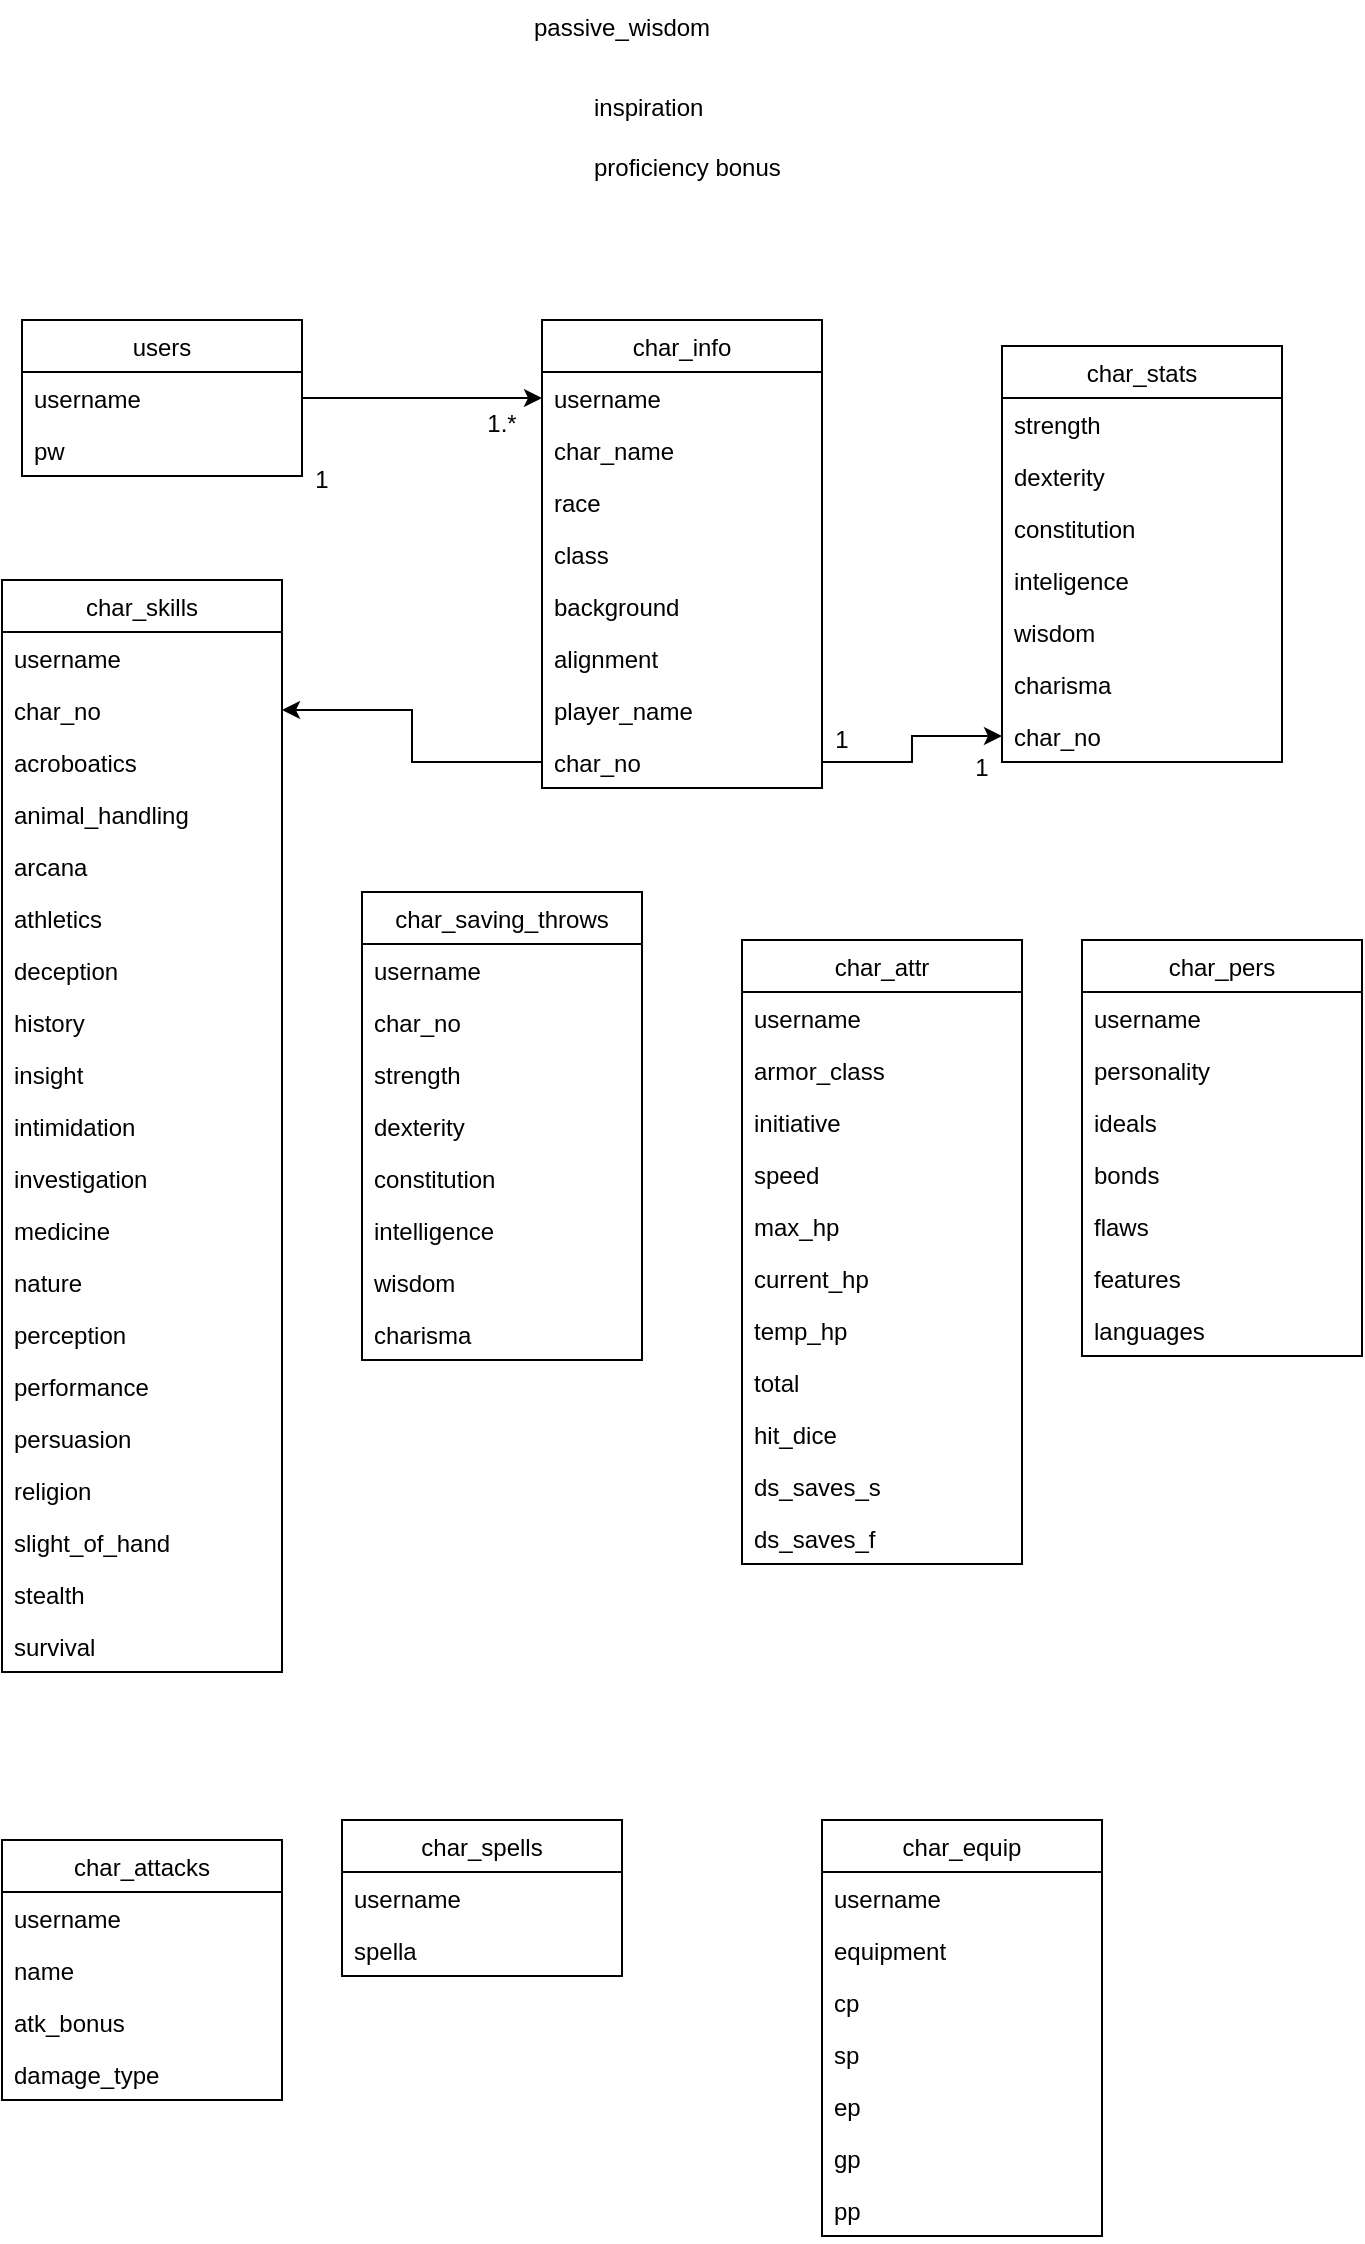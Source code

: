<mxfile version="13.0.0" type="device"><diagram id="AUu742JbHho2PoWNFs_q" name="Page-1"><mxGraphModel dx="1260" dy="1748" grid="1" gridSize="10" guides="1" tooltips="1" connect="1" arrows="1" fold="1" page="1" pageScale="1" pageWidth="827" pageHeight="1169" math="0" shadow="0"><root><mxCell id="0"/><mxCell id="1" parent="0"/><mxCell id="yN67vrlUGODBkEYHBtwF-8" value="users" style="swimlane;fontStyle=0;childLayout=stackLayout;horizontal=1;startSize=26;fillColor=none;horizontalStack=0;resizeParent=1;resizeParentMax=0;resizeLast=0;collapsible=1;marginBottom=0;" parent="1" vertex="1"><mxGeometry x="60" y="-630" width="140" height="78" as="geometry"/></mxCell><mxCell id="yN67vrlUGODBkEYHBtwF-11" value="username" style="text;strokeColor=none;fillColor=none;align=left;verticalAlign=top;spacingLeft=4;spacingRight=4;overflow=hidden;rotatable=0;points=[[0,0.5],[1,0.5]];portConstraint=eastwest;" parent="yN67vrlUGODBkEYHBtwF-8" vertex="1"><mxGeometry y="26" width="140" height="26" as="geometry"/></mxCell><mxCell id="yN67vrlUGODBkEYHBtwF-12" value="pw" style="text;strokeColor=none;fillColor=none;align=left;verticalAlign=top;spacingLeft=4;spacingRight=4;overflow=hidden;rotatable=0;points=[[0,0.5],[1,0.5]];portConstraint=eastwest;" parent="yN67vrlUGODBkEYHBtwF-8" vertex="1"><mxGeometry y="52" width="140" height="26" as="geometry"/></mxCell><mxCell id="yN67vrlUGODBkEYHBtwF-17" style="edgeStyle=orthogonalEdgeStyle;rounded=0;orthogonalLoop=1;jettySize=auto;html=1;exitX=1;exitY=0.5;exitDx=0;exitDy=0;entryX=0;entryY=0.5;entryDx=0;entryDy=0;" parent="1" source="yN67vrlUGODBkEYHBtwF-11" target="yN67vrlUGODBkEYHBtwF-7" edge="1"><mxGeometry relative="1" as="geometry"/></mxCell><mxCell id="yN67vrlUGODBkEYHBtwF-18" value="1" style="text;html=1;strokeColor=none;fillColor=none;align=center;verticalAlign=middle;whiteSpace=wrap;rounded=0;" parent="1" vertex="1"><mxGeometry x="190" y="-560" width="40" height="20" as="geometry"/></mxCell><mxCell id="yN67vrlUGODBkEYHBtwF-3" value="char_info" style="swimlane;fontStyle=0;childLayout=stackLayout;horizontal=1;startSize=26;fillColor=none;horizontalStack=0;resizeParent=1;resizeParentMax=0;resizeLast=0;collapsible=1;marginBottom=0;" parent="1" vertex="1"><mxGeometry x="320" y="-630" width="140" height="234" as="geometry"/></mxCell><mxCell id="yN67vrlUGODBkEYHBtwF-7" value="username" style="text;strokeColor=none;fillColor=none;align=left;verticalAlign=top;spacingLeft=4;spacingRight=4;overflow=hidden;rotatable=0;points=[[0,0.5],[1,0.5]];portConstraint=eastwest;" parent="yN67vrlUGODBkEYHBtwF-3" vertex="1"><mxGeometry y="26" width="140" height="26" as="geometry"/></mxCell><mxCell id="yN67vrlUGODBkEYHBtwF-15" value="char_name" style="text;strokeColor=none;fillColor=none;align=left;verticalAlign=top;spacingLeft=4;spacingRight=4;overflow=hidden;rotatable=0;points=[[0,0.5],[1,0.5]];portConstraint=eastwest;" parent="yN67vrlUGODBkEYHBtwF-3" vertex="1"><mxGeometry y="52" width="140" height="26" as="geometry"/></mxCell><mxCell id="yN67vrlUGODBkEYHBtwF-4" value="race" style="text;strokeColor=none;fillColor=none;align=left;verticalAlign=top;spacingLeft=4;spacingRight=4;overflow=hidden;rotatable=0;points=[[0,0.5],[1,0.5]];portConstraint=eastwest;" parent="yN67vrlUGODBkEYHBtwF-3" vertex="1"><mxGeometry y="78" width="140" height="26" as="geometry"/></mxCell><mxCell id="yN67vrlUGODBkEYHBtwF-5" value="class" style="text;strokeColor=none;fillColor=none;align=left;verticalAlign=top;spacingLeft=4;spacingRight=4;overflow=hidden;rotatable=0;points=[[0,0.5],[1,0.5]];portConstraint=eastwest;" parent="yN67vrlUGODBkEYHBtwF-3" vertex="1"><mxGeometry y="104" width="140" height="26" as="geometry"/></mxCell><mxCell id="yN67vrlUGODBkEYHBtwF-6" value="background" style="text;strokeColor=none;fillColor=none;align=left;verticalAlign=top;spacingLeft=4;spacingRight=4;overflow=hidden;rotatable=0;points=[[0,0.5],[1,0.5]];portConstraint=eastwest;" parent="yN67vrlUGODBkEYHBtwF-3" vertex="1"><mxGeometry y="130" width="140" height="26" as="geometry"/></mxCell><mxCell id="yN67vrlUGODBkEYHBtwF-13" value="alignment" style="text;strokeColor=none;fillColor=none;align=left;verticalAlign=top;spacingLeft=4;spacingRight=4;overflow=hidden;rotatable=0;points=[[0,0.5],[1,0.5]];portConstraint=eastwest;" parent="yN67vrlUGODBkEYHBtwF-3" vertex="1"><mxGeometry y="156" width="140" height="26" as="geometry"/></mxCell><mxCell id="yN67vrlUGODBkEYHBtwF-14" value="player_name" style="text;strokeColor=none;fillColor=none;align=left;verticalAlign=top;spacingLeft=4;spacingRight=4;overflow=hidden;rotatable=0;points=[[0,0.5],[1,0.5]];portConstraint=eastwest;" parent="yN67vrlUGODBkEYHBtwF-3" vertex="1"><mxGeometry y="182" width="140" height="26" as="geometry"/></mxCell><mxCell id="yN67vrlUGODBkEYHBtwF-28" value="char_no" style="text;strokeColor=none;fillColor=none;align=left;verticalAlign=top;spacingLeft=4;spacingRight=4;overflow=hidden;rotatable=0;points=[[0,0.5],[1,0.5]];portConstraint=eastwest;" parent="yN67vrlUGODBkEYHBtwF-3" vertex="1"><mxGeometry y="208" width="140" height="26" as="geometry"/></mxCell><mxCell id="yN67vrlUGODBkEYHBtwF-19" value="1.*" style="text;html=1;strokeColor=none;fillColor=none;align=center;verticalAlign=middle;whiteSpace=wrap;rounded=0;" parent="1" vertex="1"><mxGeometry x="280" y="-588" width="40" height="20" as="geometry"/></mxCell><mxCell id="yN67vrlUGODBkEYHBtwF-20" value="char_stats" style="swimlane;fontStyle=0;childLayout=stackLayout;horizontal=1;startSize=26;fillColor=none;horizontalStack=0;resizeParent=1;resizeParentMax=0;resizeLast=0;collapsible=1;marginBottom=0;" parent="1" vertex="1"><mxGeometry x="550" y="-617" width="140" height="208" as="geometry"/></mxCell><mxCell id="yN67vrlUGODBkEYHBtwF-22" value="strength" style="text;strokeColor=none;fillColor=none;align=left;verticalAlign=top;spacingLeft=4;spacingRight=4;overflow=hidden;rotatable=0;points=[[0,0.5],[1,0.5]];portConstraint=eastwest;" parent="yN67vrlUGODBkEYHBtwF-20" vertex="1"><mxGeometry y="26" width="140" height="26" as="geometry"/></mxCell><mxCell id="yN67vrlUGODBkEYHBtwF-23" value="dexterity" style="text;strokeColor=none;fillColor=none;align=left;verticalAlign=top;spacingLeft=4;spacingRight=4;overflow=hidden;rotatable=0;points=[[0,0.5],[1,0.5]];portConstraint=eastwest;" parent="yN67vrlUGODBkEYHBtwF-20" vertex="1"><mxGeometry y="52" width="140" height="26" as="geometry"/></mxCell><mxCell id="yN67vrlUGODBkEYHBtwF-24" value="constitution" style="text;strokeColor=none;fillColor=none;align=left;verticalAlign=top;spacingLeft=4;spacingRight=4;overflow=hidden;rotatable=0;points=[[0,0.5],[1,0.5]];portConstraint=eastwest;" parent="yN67vrlUGODBkEYHBtwF-20" vertex="1"><mxGeometry y="78" width="140" height="26" as="geometry"/></mxCell><mxCell id="yN67vrlUGODBkEYHBtwF-25" value="inteligence" style="text;strokeColor=none;fillColor=none;align=left;verticalAlign=top;spacingLeft=4;spacingRight=4;overflow=hidden;rotatable=0;points=[[0,0.5],[1,0.5]];portConstraint=eastwest;" parent="yN67vrlUGODBkEYHBtwF-20" vertex="1"><mxGeometry y="104" width="140" height="26" as="geometry"/></mxCell><mxCell id="yN67vrlUGODBkEYHBtwF-26" value="wisdom" style="text;strokeColor=none;fillColor=none;align=left;verticalAlign=top;spacingLeft=4;spacingRight=4;overflow=hidden;rotatable=0;points=[[0,0.5],[1,0.5]];portConstraint=eastwest;" parent="yN67vrlUGODBkEYHBtwF-20" vertex="1"><mxGeometry y="130" width="140" height="26" as="geometry"/></mxCell><mxCell id="yN67vrlUGODBkEYHBtwF-27" value="charisma" style="text;strokeColor=none;fillColor=none;align=left;verticalAlign=top;spacingLeft=4;spacingRight=4;overflow=hidden;rotatable=0;points=[[0,0.5],[1,0.5]];portConstraint=eastwest;" parent="yN67vrlUGODBkEYHBtwF-20" vertex="1"><mxGeometry y="156" width="140" height="26" as="geometry"/></mxCell><mxCell id="yN67vrlUGODBkEYHBtwF-30" value="char_no" style="text;strokeColor=none;fillColor=none;align=left;verticalAlign=top;spacingLeft=4;spacingRight=4;overflow=hidden;rotatable=0;points=[[0,0.5],[1,0.5]];portConstraint=eastwest;" parent="yN67vrlUGODBkEYHBtwF-20" vertex="1"><mxGeometry y="182" width="140" height="26" as="geometry"/></mxCell><mxCell id="yN67vrlUGODBkEYHBtwF-31" style="edgeStyle=orthogonalEdgeStyle;rounded=0;orthogonalLoop=1;jettySize=auto;html=1;exitX=1;exitY=0.5;exitDx=0;exitDy=0;entryX=0;entryY=0.5;entryDx=0;entryDy=0;" parent="1" source="yN67vrlUGODBkEYHBtwF-28" target="yN67vrlUGODBkEYHBtwF-30" edge="1"><mxGeometry relative="1" as="geometry"/></mxCell><mxCell id="yN67vrlUGODBkEYHBtwF-32" value="1" style="text;html=1;strokeColor=none;fillColor=none;align=center;verticalAlign=middle;whiteSpace=wrap;rounded=0;" parent="1" vertex="1"><mxGeometry x="450" y="-430" width="40" height="20" as="geometry"/></mxCell><mxCell id="yN67vrlUGODBkEYHBtwF-33" value="1" style="text;html=1;strokeColor=none;fillColor=none;align=center;verticalAlign=middle;whiteSpace=wrap;rounded=0;" parent="1" vertex="1"><mxGeometry x="530" y="-416" width="20" height="20" as="geometry"/></mxCell><mxCell id="yN67vrlUGODBkEYHBtwF-36" value="inspiration" style="text;strokeColor=none;fillColor=none;align=left;verticalAlign=top;spacingLeft=4;spacingRight=4;overflow=hidden;rotatable=0;points=[[0,0.5],[1,0.5]];portConstraint=eastwest;" parent="1" vertex="1"><mxGeometry x="340" y="-750" width="140" height="26" as="geometry"/></mxCell><mxCell id="yN67vrlUGODBkEYHBtwF-37" value="proficiency bonus" style="text;strokeColor=none;fillColor=none;align=left;verticalAlign=top;spacingLeft=4;spacingRight=4;overflow=hidden;rotatable=0;points=[[0,0.5],[1,0.5]];portConstraint=eastwest;" parent="1" vertex="1"><mxGeometry x="340" y="-720" width="140" height="26" as="geometry"/></mxCell><mxCell id="yN67vrlUGODBkEYHBtwF-59" style="edgeStyle=orthogonalEdgeStyle;rounded=0;orthogonalLoop=1;jettySize=auto;html=1;exitX=0;exitY=0.5;exitDx=0;exitDy=0;entryX=1;entryY=0.5;entryDx=0;entryDy=0;" parent="1" source="yN67vrlUGODBkEYHBtwF-28" target="yN67vrlUGODBkEYHBtwF-58" edge="1"><mxGeometry relative="1" as="geometry"/></mxCell><mxCell id="yN67vrlUGODBkEYHBtwF-38" value="char_skills" style="swimlane;fontStyle=0;childLayout=stackLayout;horizontal=1;startSize=26;fillColor=none;horizontalStack=0;resizeParent=1;resizeParentMax=0;resizeLast=0;collapsible=1;marginBottom=0;" parent="1" vertex="1"><mxGeometry x="50" y="-500" width="140" height="546" as="geometry"/></mxCell><mxCell id="yN67vrlUGODBkEYHBtwF-39" value="username" style="text;strokeColor=none;fillColor=none;align=left;verticalAlign=top;spacingLeft=4;spacingRight=4;overflow=hidden;rotatable=0;points=[[0,0.5],[1,0.5]];portConstraint=eastwest;" parent="yN67vrlUGODBkEYHBtwF-38" vertex="1"><mxGeometry y="26" width="140" height="26" as="geometry"/></mxCell><mxCell id="yN67vrlUGODBkEYHBtwF-58" value="char_no" style="text;strokeColor=none;fillColor=none;align=left;verticalAlign=top;spacingLeft=4;spacingRight=4;overflow=hidden;rotatable=0;points=[[0,0.5],[1,0.5]];portConstraint=eastwest;" parent="yN67vrlUGODBkEYHBtwF-38" vertex="1"><mxGeometry y="52" width="140" height="26" as="geometry"/></mxCell><mxCell id="yN67vrlUGODBkEYHBtwF-40" value="acroboatics" style="text;strokeColor=none;fillColor=none;align=left;verticalAlign=top;spacingLeft=4;spacingRight=4;overflow=hidden;rotatable=0;points=[[0,0.5],[1,0.5]];portConstraint=eastwest;" parent="yN67vrlUGODBkEYHBtwF-38" vertex="1"><mxGeometry y="78" width="140" height="26" as="geometry"/></mxCell><mxCell id="yN67vrlUGODBkEYHBtwF-41" value="animal_handling" style="text;strokeColor=none;fillColor=none;align=left;verticalAlign=top;spacingLeft=4;spacingRight=4;overflow=hidden;rotatable=0;points=[[0,0.5],[1,0.5]];portConstraint=eastwest;" parent="yN67vrlUGODBkEYHBtwF-38" vertex="1"><mxGeometry y="104" width="140" height="26" as="geometry"/></mxCell><mxCell id="yN67vrlUGODBkEYHBtwF-42" value="arcana" style="text;strokeColor=none;fillColor=none;align=left;verticalAlign=top;spacingLeft=4;spacingRight=4;overflow=hidden;rotatable=0;points=[[0,0.5],[1,0.5]];portConstraint=eastwest;" parent="yN67vrlUGODBkEYHBtwF-38" vertex="1"><mxGeometry y="130" width="140" height="26" as="geometry"/></mxCell><mxCell id="yN67vrlUGODBkEYHBtwF-43" value="athletics" style="text;strokeColor=none;fillColor=none;align=left;verticalAlign=top;spacingLeft=4;spacingRight=4;overflow=hidden;rotatable=0;points=[[0,0.5],[1,0.5]];portConstraint=eastwest;" parent="yN67vrlUGODBkEYHBtwF-38" vertex="1"><mxGeometry y="156" width="140" height="26" as="geometry"/></mxCell><mxCell id="yN67vrlUGODBkEYHBtwF-44" value="deception" style="text;strokeColor=none;fillColor=none;align=left;verticalAlign=top;spacingLeft=4;spacingRight=4;overflow=hidden;rotatable=0;points=[[0,0.5],[1,0.5]];portConstraint=eastwest;" parent="yN67vrlUGODBkEYHBtwF-38" vertex="1"><mxGeometry y="182" width="140" height="26" as="geometry"/></mxCell><mxCell id="yN67vrlUGODBkEYHBtwF-45" value="history" style="text;strokeColor=none;fillColor=none;align=left;verticalAlign=top;spacingLeft=4;spacingRight=4;overflow=hidden;rotatable=0;points=[[0,0.5],[1,0.5]];portConstraint=eastwest;" parent="yN67vrlUGODBkEYHBtwF-38" vertex="1"><mxGeometry y="208" width="140" height="26" as="geometry"/></mxCell><mxCell id="yN67vrlUGODBkEYHBtwF-46" value="insight" style="text;strokeColor=none;fillColor=none;align=left;verticalAlign=top;spacingLeft=4;spacingRight=4;overflow=hidden;rotatable=0;points=[[0,0.5],[1,0.5]];portConstraint=eastwest;" parent="yN67vrlUGODBkEYHBtwF-38" vertex="1"><mxGeometry y="234" width="140" height="26" as="geometry"/></mxCell><mxCell id="yN67vrlUGODBkEYHBtwF-47" value="intimidation" style="text;strokeColor=none;fillColor=none;align=left;verticalAlign=top;spacingLeft=4;spacingRight=4;overflow=hidden;rotatable=0;points=[[0,0.5],[1,0.5]];portConstraint=eastwest;" parent="yN67vrlUGODBkEYHBtwF-38" vertex="1"><mxGeometry y="260" width="140" height="26" as="geometry"/></mxCell><mxCell id="yN67vrlUGODBkEYHBtwF-48" value="investigation" style="text;strokeColor=none;fillColor=none;align=left;verticalAlign=top;spacingLeft=4;spacingRight=4;overflow=hidden;rotatable=0;points=[[0,0.5],[1,0.5]];portConstraint=eastwest;" parent="yN67vrlUGODBkEYHBtwF-38" vertex="1"><mxGeometry y="286" width="140" height="26" as="geometry"/></mxCell><mxCell id="yN67vrlUGODBkEYHBtwF-49" value="medicine" style="text;strokeColor=none;fillColor=none;align=left;verticalAlign=top;spacingLeft=4;spacingRight=4;overflow=hidden;rotatable=0;points=[[0,0.5],[1,0.5]];portConstraint=eastwest;" parent="yN67vrlUGODBkEYHBtwF-38" vertex="1"><mxGeometry y="312" width="140" height="26" as="geometry"/></mxCell><mxCell id="yN67vrlUGODBkEYHBtwF-50" value="nature" style="text;strokeColor=none;fillColor=none;align=left;verticalAlign=top;spacingLeft=4;spacingRight=4;overflow=hidden;rotatable=0;points=[[0,0.5],[1,0.5]];portConstraint=eastwest;" parent="yN67vrlUGODBkEYHBtwF-38" vertex="1"><mxGeometry y="338" width="140" height="26" as="geometry"/></mxCell><mxCell id="yN67vrlUGODBkEYHBtwF-51" value="perception" style="text;strokeColor=none;fillColor=none;align=left;verticalAlign=top;spacingLeft=4;spacingRight=4;overflow=hidden;rotatable=0;points=[[0,0.5],[1,0.5]];portConstraint=eastwest;" parent="yN67vrlUGODBkEYHBtwF-38" vertex="1"><mxGeometry y="364" width="140" height="26" as="geometry"/></mxCell><mxCell id="yN67vrlUGODBkEYHBtwF-52" value="performance" style="text;strokeColor=none;fillColor=none;align=left;verticalAlign=top;spacingLeft=4;spacingRight=4;overflow=hidden;rotatable=0;points=[[0,0.5],[1,0.5]];portConstraint=eastwest;" parent="yN67vrlUGODBkEYHBtwF-38" vertex="1"><mxGeometry y="390" width="140" height="26" as="geometry"/></mxCell><mxCell id="yN67vrlUGODBkEYHBtwF-53" value="persuasion" style="text;strokeColor=none;fillColor=none;align=left;verticalAlign=top;spacingLeft=4;spacingRight=4;overflow=hidden;rotatable=0;points=[[0,0.5],[1,0.5]];portConstraint=eastwest;" parent="yN67vrlUGODBkEYHBtwF-38" vertex="1"><mxGeometry y="416" width="140" height="26" as="geometry"/></mxCell><mxCell id="yN67vrlUGODBkEYHBtwF-54" value="religion" style="text;strokeColor=none;fillColor=none;align=left;verticalAlign=top;spacingLeft=4;spacingRight=4;overflow=hidden;rotatable=0;points=[[0,0.5],[1,0.5]];portConstraint=eastwest;" parent="yN67vrlUGODBkEYHBtwF-38" vertex="1"><mxGeometry y="442" width="140" height="26" as="geometry"/></mxCell><mxCell id="yN67vrlUGODBkEYHBtwF-56" value="slight_of_hand" style="text;strokeColor=none;fillColor=none;align=left;verticalAlign=top;spacingLeft=4;spacingRight=4;overflow=hidden;rotatable=0;points=[[0,0.5],[1,0.5]];portConstraint=eastwest;" parent="yN67vrlUGODBkEYHBtwF-38" vertex="1"><mxGeometry y="468" width="140" height="26" as="geometry"/></mxCell><mxCell id="yN67vrlUGODBkEYHBtwF-55" value="stealth" style="text;strokeColor=none;fillColor=none;align=left;verticalAlign=top;spacingLeft=4;spacingRight=4;overflow=hidden;rotatable=0;points=[[0,0.5],[1,0.5]];portConstraint=eastwest;" parent="yN67vrlUGODBkEYHBtwF-38" vertex="1"><mxGeometry y="494" width="140" height="26" as="geometry"/></mxCell><mxCell id="yN67vrlUGODBkEYHBtwF-57" value="survival" style="text;strokeColor=none;fillColor=none;align=left;verticalAlign=top;spacingLeft=4;spacingRight=4;overflow=hidden;rotatable=0;points=[[0,0.5],[1,0.5]];portConstraint=eastwest;" parent="yN67vrlUGODBkEYHBtwF-38" vertex="1"><mxGeometry y="520" width="140" height="26" as="geometry"/></mxCell><mxCell id="yN67vrlUGODBkEYHBtwF-97" value="char_attr" style="swimlane;fontStyle=0;childLayout=stackLayout;horizontal=1;startSize=26;fillColor=none;horizontalStack=0;resizeParent=1;resizeParentMax=0;resizeLast=0;collapsible=1;marginBottom=0;" parent="1" vertex="1"><mxGeometry x="420" y="-320" width="140" height="312" as="geometry"/></mxCell><mxCell id="yN67vrlUGODBkEYHBtwF-98" value="username" style="text;strokeColor=none;fillColor=none;align=left;verticalAlign=top;spacingLeft=4;spacingRight=4;overflow=hidden;rotatable=0;points=[[0,0.5],[1,0.5]];portConstraint=eastwest;" parent="yN67vrlUGODBkEYHBtwF-97" vertex="1"><mxGeometry y="26" width="140" height="26" as="geometry"/></mxCell><mxCell id="yN67vrlUGODBkEYHBtwF-99" value="armor_class" style="text;strokeColor=none;fillColor=none;align=left;verticalAlign=top;spacingLeft=4;spacingRight=4;overflow=hidden;rotatable=0;points=[[0,0.5],[1,0.5]];portConstraint=eastwest;" parent="yN67vrlUGODBkEYHBtwF-97" vertex="1"><mxGeometry y="52" width="140" height="26" as="geometry"/></mxCell><mxCell id="yN67vrlUGODBkEYHBtwF-100" value="initiative" style="text;strokeColor=none;fillColor=none;align=left;verticalAlign=top;spacingLeft=4;spacingRight=4;overflow=hidden;rotatable=0;points=[[0,0.5],[1,0.5]];portConstraint=eastwest;" parent="yN67vrlUGODBkEYHBtwF-97" vertex="1"><mxGeometry y="78" width="140" height="26" as="geometry"/></mxCell><mxCell id="yN67vrlUGODBkEYHBtwF-101" value="speed" style="text;strokeColor=none;fillColor=none;align=left;verticalAlign=top;spacingLeft=4;spacingRight=4;overflow=hidden;rotatable=0;points=[[0,0.5],[1,0.5]];portConstraint=eastwest;" parent="yN67vrlUGODBkEYHBtwF-97" vertex="1"><mxGeometry y="104" width="140" height="26" as="geometry"/></mxCell><mxCell id="yN67vrlUGODBkEYHBtwF-102" value="max_hp" style="text;strokeColor=none;fillColor=none;align=left;verticalAlign=top;spacingLeft=4;spacingRight=4;overflow=hidden;rotatable=0;points=[[0,0.5],[1,0.5]];portConstraint=eastwest;" parent="yN67vrlUGODBkEYHBtwF-97" vertex="1"><mxGeometry y="130" width="140" height="26" as="geometry"/></mxCell><mxCell id="yN67vrlUGODBkEYHBtwF-103" value="current_hp" style="text;strokeColor=none;fillColor=none;align=left;verticalAlign=top;spacingLeft=4;spacingRight=4;overflow=hidden;rotatable=0;points=[[0,0.5],[1,0.5]];portConstraint=eastwest;" parent="yN67vrlUGODBkEYHBtwF-97" vertex="1"><mxGeometry y="156" width="140" height="26" as="geometry"/></mxCell><mxCell id="yN67vrlUGODBkEYHBtwF-104" value="temp_hp" style="text;strokeColor=none;fillColor=none;align=left;verticalAlign=top;spacingLeft=4;spacingRight=4;overflow=hidden;rotatable=0;points=[[0,0.5],[1,0.5]];portConstraint=eastwest;" parent="yN67vrlUGODBkEYHBtwF-97" vertex="1"><mxGeometry y="182" width="140" height="26" as="geometry"/></mxCell><mxCell id="yN67vrlUGODBkEYHBtwF-105" value="total&#10;" style="text;strokeColor=none;fillColor=none;align=left;verticalAlign=top;spacingLeft=4;spacingRight=4;overflow=hidden;rotatable=0;points=[[0,0.5],[1,0.5]];portConstraint=eastwest;" parent="yN67vrlUGODBkEYHBtwF-97" vertex="1"><mxGeometry y="208" width="140" height="26" as="geometry"/></mxCell><mxCell id="yN67vrlUGODBkEYHBtwF-106" value="hit_dice" style="text;strokeColor=none;fillColor=none;align=left;verticalAlign=top;spacingLeft=4;spacingRight=4;overflow=hidden;rotatable=0;points=[[0,0.5],[1,0.5]];portConstraint=eastwest;" parent="yN67vrlUGODBkEYHBtwF-97" vertex="1"><mxGeometry y="234" width="140" height="26" as="geometry"/></mxCell><mxCell id="yN67vrlUGODBkEYHBtwF-107" value="ds_saves_s" style="text;strokeColor=none;fillColor=none;align=left;verticalAlign=top;spacingLeft=4;spacingRight=4;overflow=hidden;rotatable=0;points=[[0,0.5],[1,0.5]];portConstraint=eastwest;" parent="yN67vrlUGODBkEYHBtwF-97" vertex="1"><mxGeometry y="260" width="140" height="26" as="geometry"/></mxCell><mxCell id="yN67vrlUGODBkEYHBtwF-108" value="ds_saves_f" style="text;strokeColor=none;fillColor=none;align=left;verticalAlign=top;spacingLeft=4;spacingRight=4;overflow=hidden;rotatable=0;points=[[0,0.5],[1,0.5]];portConstraint=eastwest;" parent="yN67vrlUGODBkEYHBtwF-97" vertex="1"><mxGeometry y="286" width="140" height="26" as="geometry"/></mxCell><mxCell id="yN67vrlUGODBkEYHBtwF-85" value="char_pers" style="swimlane;fontStyle=0;childLayout=stackLayout;horizontal=1;startSize=26;fillColor=none;horizontalStack=0;resizeParent=1;resizeParentMax=0;resizeLast=0;collapsible=1;marginBottom=0;" parent="1" vertex="1"><mxGeometry x="590" y="-320" width="140" height="208" as="geometry"/></mxCell><mxCell id="yN67vrlUGODBkEYHBtwF-86" value="username" style="text;strokeColor=none;fillColor=none;align=left;verticalAlign=top;spacingLeft=4;spacingRight=4;overflow=hidden;rotatable=0;points=[[0,0.5],[1,0.5]];portConstraint=eastwest;" parent="yN67vrlUGODBkEYHBtwF-85" vertex="1"><mxGeometry y="26" width="140" height="26" as="geometry"/></mxCell><mxCell id="yN67vrlUGODBkEYHBtwF-87" value="personality" style="text;strokeColor=none;fillColor=none;align=left;verticalAlign=top;spacingLeft=4;spacingRight=4;overflow=hidden;rotatable=0;points=[[0,0.5],[1,0.5]];portConstraint=eastwest;" parent="yN67vrlUGODBkEYHBtwF-85" vertex="1"><mxGeometry y="52" width="140" height="26" as="geometry"/></mxCell><mxCell id="yN67vrlUGODBkEYHBtwF-88" value="ideals" style="text;strokeColor=none;fillColor=none;align=left;verticalAlign=top;spacingLeft=4;spacingRight=4;overflow=hidden;rotatable=0;points=[[0,0.5],[1,0.5]];portConstraint=eastwest;" parent="yN67vrlUGODBkEYHBtwF-85" vertex="1"><mxGeometry y="78" width="140" height="26" as="geometry"/></mxCell><mxCell id="yN67vrlUGODBkEYHBtwF-89" value="bonds" style="text;strokeColor=none;fillColor=none;align=left;verticalAlign=top;spacingLeft=4;spacingRight=4;overflow=hidden;rotatable=0;points=[[0,0.5],[1,0.5]];portConstraint=eastwest;" parent="yN67vrlUGODBkEYHBtwF-85" vertex="1"><mxGeometry y="104" width="140" height="26" as="geometry"/></mxCell><mxCell id="yN67vrlUGODBkEYHBtwF-90" value="flaws" style="text;strokeColor=none;fillColor=none;align=left;verticalAlign=top;spacingLeft=4;spacingRight=4;overflow=hidden;rotatable=0;points=[[0,0.5],[1,0.5]];portConstraint=eastwest;" parent="yN67vrlUGODBkEYHBtwF-85" vertex="1"><mxGeometry y="130" width="140" height="26" as="geometry"/></mxCell><mxCell id="yN67vrlUGODBkEYHBtwF-109" value="features" style="text;strokeColor=none;fillColor=none;align=left;verticalAlign=top;spacingLeft=4;spacingRight=4;overflow=hidden;rotatable=0;points=[[0,0.5],[1,0.5]];portConstraint=eastwest;" parent="yN67vrlUGODBkEYHBtwF-85" vertex="1"><mxGeometry y="156" width="140" height="26" as="geometry"/></mxCell><mxCell id="yN67vrlUGODBkEYHBtwF-111" value="languages" style="text;strokeColor=none;fillColor=none;align=left;verticalAlign=top;spacingLeft=4;spacingRight=4;overflow=hidden;rotatable=0;points=[[0,0.5],[1,0.5]];portConstraint=eastwest;" parent="yN67vrlUGODBkEYHBtwF-85" vertex="1"><mxGeometry y="182" width="140" height="26" as="geometry"/></mxCell><mxCell id="yN67vrlUGODBkEYHBtwF-61" value="char_saving_throws" style="swimlane;fontStyle=0;childLayout=stackLayout;horizontal=1;startSize=26;fillColor=none;horizontalStack=0;resizeParent=1;resizeParentMax=0;resizeLast=0;collapsible=1;marginBottom=0;" parent="1" vertex="1"><mxGeometry x="230" y="-344" width="140" height="234" as="geometry"/></mxCell><mxCell id="yN67vrlUGODBkEYHBtwF-62" value="username" style="text;strokeColor=none;fillColor=none;align=left;verticalAlign=top;spacingLeft=4;spacingRight=4;overflow=hidden;rotatable=0;points=[[0,0.5],[1,0.5]];portConstraint=eastwest;" parent="yN67vrlUGODBkEYHBtwF-61" vertex="1"><mxGeometry y="26" width="140" height="26" as="geometry"/></mxCell><mxCell id="yN67vrlUGODBkEYHBtwF-63" value="char_no" style="text;strokeColor=none;fillColor=none;align=left;verticalAlign=top;spacingLeft=4;spacingRight=4;overflow=hidden;rotatable=0;points=[[0,0.5],[1,0.5]];portConstraint=eastwest;" parent="yN67vrlUGODBkEYHBtwF-61" vertex="1"><mxGeometry y="52" width="140" height="26" as="geometry"/></mxCell><mxCell id="yN67vrlUGODBkEYHBtwF-64" value="strength" style="text;strokeColor=none;fillColor=none;align=left;verticalAlign=top;spacingLeft=4;spacingRight=4;overflow=hidden;rotatable=0;points=[[0,0.5],[1,0.5]];portConstraint=eastwest;" parent="yN67vrlUGODBkEYHBtwF-61" vertex="1"><mxGeometry y="78" width="140" height="26" as="geometry"/></mxCell><mxCell id="yN67vrlUGODBkEYHBtwF-65" value="dexterity" style="text;strokeColor=none;fillColor=none;align=left;verticalAlign=top;spacingLeft=4;spacingRight=4;overflow=hidden;rotatable=0;points=[[0,0.5],[1,0.5]];portConstraint=eastwest;" parent="yN67vrlUGODBkEYHBtwF-61" vertex="1"><mxGeometry y="104" width="140" height="26" as="geometry"/></mxCell><mxCell id="yN67vrlUGODBkEYHBtwF-66" value="constitution" style="text;strokeColor=none;fillColor=none;align=left;verticalAlign=top;spacingLeft=4;spacingRight=4;overflow=hidden;rotatable=0;points=[[0,0.5],[1,0.5]];portConstraint=eastwest;" parent="yN67vrlUGODBkEYHBtwF-61" vertex="1"><mxGeometry y="130" width="140" height="26" as="geometry"/></mxCell><mxCell id="yN67vrlUGODBkEYHBtwF-82" value="intelligence" style="text;strokeColor=none;fillColor=none;align=left;verticalAlign=top;spacingLeft=4;spacingRight=4;overflow=hidden;rotatable=0;points=[[0,0.5],[1,0.5]];portConstraint=eastwest;" parent="yN67vrlUGODBkEYHBtwF-61" vertex="1"><mxGeometry y="156" width="140" height="26" as="geometry"/></mxCell><mxCell id="yN67vrlUGODBkEYHBtwF-84" value="wisdom" style="text;strokeColor=none;fillColor=none;align=left;verticalAlign=top;spacingLeft=4;spacingRight=4;overflow=hidden;rotatable=0;points=[[0,0.5],[1,0.5]];portConstraint=eastwest;" parent="yN67vrlUGODBkEYHBtwF-61" vertex="1"><mxGeometry y="182" width="140" height="26" as="geometry"/></mxCell><mxCell id="yN67vrlUGODBkEYHBtwF-83" value="charisma" style="text;strokeColor=none;fillColor=none;align=left;verticalAlign=top;spacingLeft=4;spacingRight=4;overflow=hidden;rotatable=0;points=[[0,0.5],[1,0.5]];portConstraint=eastwest;" parent="yN67vrlUGODBkEYHBtwF-61" vertex="1"><mxGeometry y="208" width="140" height="26" as="geometry"/></mxCell><mxCell id="yN67vrlUGODBkEYHBtwF-112" value="char_equip" style="swimlane;fontStyle=0;childLayout=stackLayout;horizontal=1;startSize=26;fillColor=none;horizontalStack=0;resizeParent=1;resizeParentMax=0;resizeLast=0;collapsible=1;marginBottom=0;" parent="1" vertex="1"><mxGeometry x="460" y="120" width="140" height="208" as="geometry"/></mxCell><mxCell id="yN67vrlUGODBkEYHBtwF-113" value="username" style="text;strokeColor=none;fillColor=none;align=left;verticalAlign=top;spacingLeft=4;spacingRight=4;overflow=hidden;rotatable=0;points=[[0,0.5],[1,0.5]];portConstraint=eastwest;" parent="yN67vrlUGODBkEYHBtwF-112" vertex="1"><mxGeometry y="26" width="140" height="26" as="geometry"/></mxCell><mxCell id="yN67vrlUGODBkEYHBtwF-114" value="equipment" style="text;strokeColor=none;fillColor=none;align=left;verticalAlign=top;spacingLeft=4;spacingRight=4;overflow=hidden;rotatable=0;points=[[0,0.5],[1,0.5]];portConstraint=eastwest;" parent="yN67vrlUGODBkEYHBtwF-112" vertex="1"><mxGeometry y="52" width="140" height="26" as="geometry"/></mxCell><mxCell id="yN67vrlUGODBkEYHBtwF-115" value="cp" style="text;strokeColor=none;fillColor=none;align=left;verticalAlign=top;spacingLeft=4;spacingRight=4;overflow=hidden;rotatable=0;points=[[0,0.5],[1,0.5]];portConstraint=eastwest;" parent="yN67vrlUGODBkEYHBtwF-112" vertex="1"><mxGeometry y="78" width="140" height="26" as="geometry"/></mxCell><mxCell id="yN67vrlUGODBkEYHBtwF-116" value="sp" style="text;strokeColor=none;fillColor=none;align=left;verticalAlign=top;spacingLeft=4;spacingRight=4;overflow=hidden;rotatable=0;points=[[0,0.5],[1,0.5]];portConstraint=eastwest;" parent="yN67vrlUGODBkEYHBtwF-112" vertex="1"><mxGeometry y="104" width="140" height="26" as="geometry"/></mxCell><mxCell id="yN67vrlUGODBkEYHBtwF-117" value="ep" style="text;strokeColor=none;fillColor=none;align=left;verticalAlign=top;spacingLeft=4;spacingRight=4;overflow=hidden;rotatable=0;points=[[0,0.5],[1,0.5]];portConstraint=eastwest;" parent="yN67vrlUGODBkEYHBtwF-112" vertex="1"><mxGeometry y="130" width="140" height="26" as="geometry"/></mxCell><mxCell id="yN67vrlUGODBkEYHBtwF-118" value="gp" style="text;strokeColor=none;fillColor=none;align=left;verticalAlign=top;spacingLeft=4;spacingRight=4;overflow=hidden;rotatable=0;points=[[0,0.5],[1,0.5]];portConstraint=eastwest;" parent="yN67vrlUGODBkEYHBtwF-112" vertex="1"><mxGeometry y="156" width="140" height="26" as="geometry"/></mxCell><mxCell id="yN67vrlUGODBkEYHBtwF-119" value="pp" style="text;strokeColor=none;fillColor=none;align=left;verticalAlign=top;spacingLeft=4;spacingRight=4;overflow=hidden;rotatable=0;points=[[0,0.5],[1,0.5]];portConstraint=eastwest;" parent="yN67vrlUGODBkEYHBtwF-112" vertex="1"><mxGeometry y="182" width="140" height="26" as="geometry"/></mxCell><mxCell id="yN67vrlUGODBkEYHBtwF-128" value="passive_wisdom" style="text;strokeColor=none;fillColor=none;align=left;verticalAlign=top;spacingLeft=4;spacingRight=4;overflow=hidden;rotatable=0;points=[[0,0.5],[1,0.5]];portConstraint=eastwest;" parent="1" vertex="1"><mxGeometry x="310" y="-790" width="140" height="26" as="geometry"/></mxCell><mxCell id="yN67vrlUGODBkEYHBtwF-120" value="char_attacks" style="swimlane;fontStyle=0;childLayout=stackLayout;horizontal=1;startSize=26;fillColor=none;horizontalStack=0;resizeParent=1;resizeParentMax=0;resizeLast=0;collapsible=1;marginBottom=0;" parent="1" vertex="1"><mxGeometry x="50" y="130" width="140" height="130" as="geometry"/></mxCell><mxCell id="yN67vrlUGODBkEYHBtwF-121" value="username" style="text;strokeColor=none;fillColor=none;align=left;verticalAlign=top;spacingLeft=4;spacingRight=4;overflow=hidden;rotatable=0;points=[[0,0.5],[1,0.5]];portConstraint=eastwest;" parent="yN67vrlUGODBkEYHBtwF-120" vertex="1"><mxGeometry y="26" width="140" height="26" as="geometry"/></mxCell><mxCell id="yN67vrlUGODBkEYHBtwF-122" value="name" style="text;strokeColor=none;fillColor=none;align=left;verticalAlign=top;spacingLeft=4;spacingRight=4;overflow=hidden;rotatable=0;points=[[0,0.5],[1,0.5]];portConstraint=eastwest;" parent="yN67vrlUGODBkEYHBtwF-120" vertex="1"><mxGeometry y="52" width="140" height="26" as="geometry"/></mxCell><mxCell id="yN67vrlUGODBkEYHBtwF-123" value="atk_bonus" style="text;strokeColor=none;fillColor=none;align=left;verticalAlign=top;spacingLeft=4;spacingRight=4;overflow=hidden;rotatable=0;points=[[0,0.5],[1,0.5]];portConstraint=eastwest;" parent="yN67vrlUGODBkEYHBtwF-120" vertex="1"><mxGeometry y="78" width="140" height="26" as="geometry"/></mxCell><mxCell id="yN67vrlUGODBkEYHBtwF-124" value="damage_type" style="text;strokeColor=none;fillColor=none;align=left;verticalAlign=top;spacingLeft=4;spacingRight=4;overflow=hidden;rotatable=0;points=[[0,0.5],[1,0.5]];portConstraint=eastwest;" parent="yN67vrlUGODBkEYHBtwF-120" vertex="1"><mxGeometry y="104" width="140" height="26" as="geometry"/></mxCell><mxCell id="yN67vrlUGODBkEYHBtwF-129" value="char_spells" style="swimlane;fontStyle=0;childLayout=stackLayout;horizontal=1;startSize=26;fillColor=none;horizontalStack=0;resizeParent=1;resizeParentMax=0;resizeLast=0;collapsible=1;marginBottom=0;" parent="1" vertex="1"><mxGeometry x="220" y="120" width="140" height="78" as="geometry"/></mxCell><mxCell id="yN67vrlUGODBkEYHBtwF-130" value="username" style="text;strokeColor=none;fillColor=none;align=left;verticalAlign=top;spacingLeft=4;spacingRight=4;overflow=hidden;rotatable=0;points=[[0,0.5],[1,0.5]];portConstraint=eastwest;" parent="yN67vrlUGODBkEYHBtwF-129" vertex="1"><mxGeometry y="26" width="140" height="26" as="geometry"/></mxCell><mxCell id="yN67vrlUGODBkEYHBtwF-131" value="spella" style="text;strokeColor=none;fillColor=none;align=left;verticalAlign=top;spacingLeft=4;spacingRight=4;overflow=hidden;rotatable=0;points=[[0,0.5],[1,0.5]];portConstraint=eastwest;" parent="yN67vrlUGODBkEYHBtwF-129" vertex="1"><mxGeometry y="52" width="140" height="26" as="geometry"/></mxCell></root></mxGraphModel></diagram></mxfile>